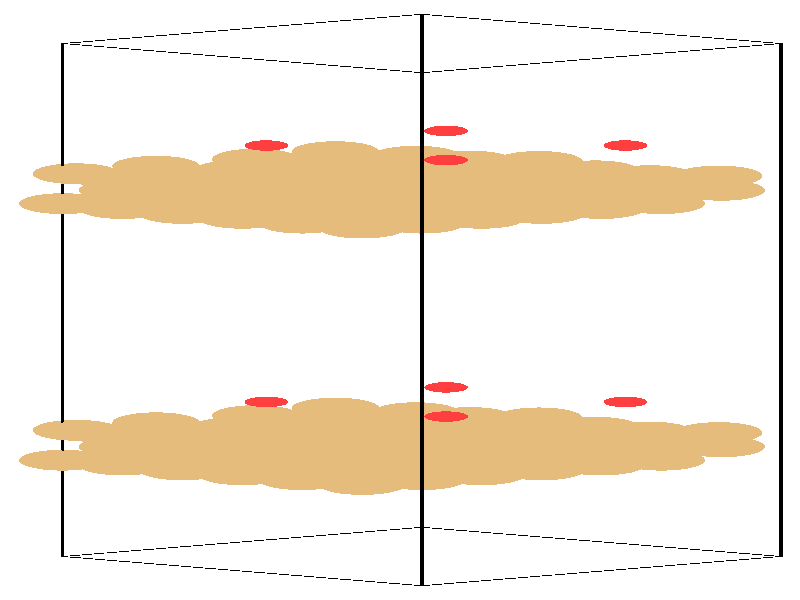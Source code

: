 #include "colors.inc"
#include "finish.inc"

global_settings {assumed_gamma 1 max_trace_level 6}
background {color White}
camera {orthographic
  right -24.13*x up 76.08*y
  direction 1.00*z
  location <0,0,50.00> look_at <0,0,0>}
light_source {<  2.00,   3.00,  40.00> color White
  area_light <0.70, 0, 0>, <0, 0.70, 0>, 3, 3
  adaptive 1 jitter}

#declare simple = finish {phong 0.7}
#declare pale = finish {ambient .5 diffuse .85 roughness .001 specular 0.200 }
#declare intermediate = finish {ambient 0.3 diffuse 0.6 specular 0.10 roughness 0.04 }
#declare vmd = finish {ambient .0 diffuse .65 phong 0.1 phong_size 40. specular 0.500 }
#declare jmol = finish {ambient .2 diffuse .6 specular 1 roughness .001 metallic}
#declare ase2 = finish {ambient 0.05 brilliance 3 diffuse 0.6 metallic specular 0.70 roughness 0.04 reflection 0.15}
#declare ase3 = finish {ambient .15 brilliance 2 diffuse .6 metallic specular 1. roughness .001 reflection .0}
#declare glass = finish {ambient .05 diffuse .3 specular 1. roughness .001}
#declare glass2 = finish {ambient .0 diffuse .3 specular 1. reflection .25 roughness .001}
#declare Rcell = 0.050;
#declare Rbond = 0.100;

#macro atom(LOC, R, COL, TRANS, FIN)
  sphere{LOC, R texture{pigment{color COL transmit TRANS} finish{FIN}}}
#end
#macro constrain(LOC, R, COL, TRANS FIN)
union{torus{R, Rcell rotate 45*z texture{pigment{color COL transmit TRANS} finish{FIN}}}
      torus{R, Rcell rotate -45*z texture{pigment{color COL transmit TRANS} finish{FIN}}}
      translate LOC}
#end

cylinder {<-10.17, -32.52, -33.83>, <  0.66, -36.23, -23.65>, Rcell pigment {Black}}
cylinder {<  0.66, -28.82, -44.00>, < 11.49, -32.52, -33.83>, Rcell pigment {Black}}
cylinder {<  0.66,  36.23, -20.33>, < 11.49,  32.52, -10.15>, Rcell pigment {Black}}
cylinder {<-10.17,  32.52, -10.15>, <  0.66,  28.82,   0.03>, Rcell pigment {Black}}
cylinder {<-10.17, -32.52, -33.83>, <  0.66, -28.82, -44.00>, Rcell pigment {Black}}
cylinder {<  0.66, -36.23, -23.65>, < 11.49, -32.52, -33.83>, Rcell pigment {Black}}
cylinder {<  0.66,  28.82,   0.03>, < 11.49,  32.52, -10.15>, Rcell pigment {Black}}
cylinder {<-10.17,  32.52, -10.15>, <  0.66,  36.23, -20.33>, Rcell pigment {Black}}
cylinder {<-10.17, -32.52, -33.83>, <-10.17,  32.52, -10.15>, Rcell pigment {Black}}
cylinder {<  0.66, -36.23, -23.65>, <  0.66,  28.82,   0.03>, Rcell pigment {Black}}
cylinder {< 11.49, -32.52, -33.83>, < 11.49,  32.52, -10.15>, Rcell pigment {Black}}
cylinder {<  0.66, -28.82, -44.00>, <  0.66,  36.23, -20.33>, Rcell pigment {Black}}
atom(<-10.17, -20.31, -29.38>, 1.32, rgb <0.78, 0.50, 0.20>, 0.0, ase3) // #0 
atom(< -8.37, -20.92, -27.68>, 1.32, rgb <0.78, 0.50, 0.20>, 0.0, ase3) // #1 
atom(< -6.56, -21.54, -25.99>, 1.32, rgb <0.78, 0.50, 0.20>, 0.0, ase3) // #2 
atom(< -8.37, -19.69, -31.08>, 1.32, rgb <0.78, 0.50, 0.20>, 0.0, ase3) // #3 
atom(< -6.56, -20.31, -29.38>, 1.32, rgb <0.78, 0.50, 0.20>, 0.0, ase3) // #4 
atom(< -4.76, -20.92, -27.68>, 1.32, rgb <0.78, 0.50, 0.20>, 0.0, ase3) // #5 
atom(< -6.56, -19.07, -32.77>, 1.32, rgb <0.78, 0.50, 0.20>, 0.0, ase3) // #6 
atom(< -4.76, -19.69, -31.08>, 1.32, rgb <0.78, 0.50, 0.20>, 0.0, ase3) // #7 
atom(< -2.95, -20.31, -29.38>, 1.32, rgb <0.78, 0.50, 0.20>, 0.0, ase3) // #8 
atom(< -8.37, -18.61, -28.76>, 1.32, rgb <0.78, 0.50, 0.20>, 0.0, ase3) // #9 
atom(< -6.56, -19.23, -27.07>, 1.32, rgb <0.78, 0.50, 0.20>, 0.0, ase3) // #10 
atom(< -4.76, -19.85, -25.37>, 1.32, rgb <0.78, 0.50, 0.20>, 0.0, ase3) // #11 
atom(< -6.56, -17.99, -30.46>, 1.32, rgb <0.78, 0.50, 0.20>, 0.0, ase3) // #12 
atom(< -4.76, -18.61, -28.76>, 1.32, rgb <0.78, 0.50, 0.20>, 0.0, ase3) // #13 
atom(< -2.95, -19.23, -27.07>, 1.32, rgb <0.78, 0.50, 0.20>, 0.0, ase3) // #14 
atom(< -4.76, -17.38, -32.15>, 1.32, rgb <0.78, 0.50, 0.20>, 0.0, ase3) // #15 
atom(< -2.95, -17.99, -30.46>, 1.32, rgb <0.78, 0.50, 0.20>, 0.0, ase3) // #16 
atom(< -1.14, -18.61, -28.76>, 1.32, rgb <0.78, 0.50, 0.20>, 0.0, ase3) // #17 
atom(< -9.76, -16.52, -28.37>, 1.32, rgb <0.78, 0.50, 0.20>, 0.0, ase3) // #18 
atom(< -8.39, -17.39, -26.58>, 1.32, rgb <0.78, 0.50, 0.20>, 0.0, ase3) // #19 
atom(< -6.58, -18.11, -24.96>, 1.32, rgb <0.78, 0.50, 0.20>, 0.0, ase3) // #20 
atom(< -7.36, -15.57, -30.18>, 1.32, rgb <0.78, 0.50, 0.20>, 0.0, ase3) // #21 
atom(< -5.99, -16.71, -27.69>, 1.32, rgb <0.78, 0.50, 0.20>, 0.0, ase3) // #22 
atom(< -4.40, -17.66, -25.87>, 1.32, rgb <0.78, 0.50, 0.20>, 0.0, ase3) // #23 
atom(<  4.19, -18.66, -22.00>, 1.32, rgb <0.78, 0.50, 0.20>, 0.0, ase3) // #24 
atom(< -4.93, -16.14, -30.02>, 1.32, rgb <0.78, 0.50, 0.20>, 0.0, ase3) // #25 
atom(< -3.30, -16.75, -28.27>, 1.32, rgb <0.78, 0.50, 0.20>, 0.0, ase3) // #26 
atom(<  1.39, -11.08, -34.42>, 0.66, rgb <1.00, 0.05, 0.05>, 0.0, ase3) // #27 
atom(< -0.73, -21.86, -27.00>, 0.76, rgb <0.56, 0.56, 0.56>, 0.0, ase3) // #28 
atom(<-10.17,  12.22, -17.54>, 1.32, rgb <0.78, 0.50, 0.20>, 0.0, ase3) // #29 
atom(< -8.37,  11.60, -15.85>, 1.32, rgb <0.78, 0.50, 0.20>, 0.0, ase3) // #30 
atom(< -6.56,  10.98, -14.15>, 1.32, rgb <0.78, 0.50, 0.20>, 0.0, ase3) // #31 
atom(< -8.37,  12.83, -19.24>, 1.32, rgb <0.78, 0.50, 0.20>, 0.0, ase3) // #32 
atom(< -6.56,  12.22, -17.54>, 1.32, rgb <0.78, 0.50, 0.20>, 0.0, ase3) // #33 
atom(< -4.76,  11.60, -15.85>, 1.32, rgb <0.78, 0.50, 0.20>, 0.0, ase3) // #34 
atom(< -6.56,  13.45, -20.93>, 1.32, rgb <0.78, 0.50, 0.20>, 0.0, ase3) // #35 
atom(< -4.76,  12.83, -19.24>, 1.32, rgb <0.78, 0.50, 0.20>, 0.0, ase3) // #36 
atom(< -2.95,  12.22, -17.54>, 1.32, rgb <0.78, 0.50, 0.20>, 0.0, ase3) // #37 
atom(< -8.37,  13.91, -16.92>, 1.32, rgb <0.78, 0.50, 0.20>, 0.0, ase3) // #38 
atom(< -6.56,  13.29, -15.23>, 1.32, rgb <0.78, 0.50, 0.20>, 0.0, ase3) // #39 
atom(< -4.76,  12.68, -13.53>, 1.32, rgb <0.78, 0.50, 0.20>, 0.0, ase3) // #40 
atom(< -6.56,  14.53, -18.62>, 1.32, rgb <0.78, 0.50, 0.20>, 0.0, ase3) // #41 
atom(< -4.76,  13.91, -16.92>, 1.32, rgb <0.78, 0.50, 0.20>, 0.0, ase3) // #42 
atom(< -2.95,  13.29, -15.23>, 1.32, rgb <0.78, 0.50, 0.20>, 0.0, ase3) // #43 
atom(< -4.76,  15.15, -20.32>, 1.32, rgb <0.78, 0.50, 0.20>, 0.0, ase3) // #44 
atom(< -2.95,  14.53, -18.62>, 1.32, rgb <0.78, 0.50, 0.20>, 0.0, ase3) // #45 
atom(< -1.14,  13.91, -16.92>, 1.32, rgb <0.78, 0.50, 0.20>, 0.0, ase3) // #46 
atom(< -9.76,  16.01, -16.53>, 1.32, rgb <0.78, 0.50, 0.20>, 0.0, ase3) // #47 
atom(< -8.39,  15.13, -14.75>, 1.32, rgb <0.78, 0.50, 0.20>, 0.0, ase3) // #48 
atom(< -6.58,  14.41, -13.12>, 1.32, rgb <0.78, 0.50, 0.20>, 0.0, ase3) // #49 
atom(< -7.36,  16.96, -18.34>, 1.32, rgb <0.78, 0.50, 0.20>, 0.0, ase3) // #50 
atom(< -5.99,  15.82, -15.86>, 1.32, rgb <0.78, 0.50, 0.20>, 0.0, ase3) // #51 
atom(< -4.40,  14.86, -14.04>, 1.32, rgb <0.78, 0.50, 0.20>, 0.0, ase3) // #52 
atom(<  4.19,  13.87, -10.16>, 1.32, rgb <0.78, 0.50, 0.20>, 0.0, ase3) // #53 
atom(< -4.93,  16.38, -18.19>, 1.32, rgb <0.78, 0.50, 0.20>, 0.0, ase3) // #54 
atom(< -3.30,  15.77, -16.43>, 1.32, rgb <0.78, 0.50, 0.20>, 0.0, ase3) // #55 
atom(<  1.39,  21.44, -22.59>, 0.66, rgb <1.00, 0.05, 0.05>, 0.0, ase3) // #56 
atom(< -0.73,  10.66, -15.16>, 0.76, rgb <0.56, 0.56, 0.56>, 0.0, ase3) // #57 
atom(< -4.76, -18.45, -34.47>, 1.32, rgb <0.78, 0.50, 0.20>, 0.0, ase3) // #58 
atom(< -2.95, -19.07, -32.77>, 1.32, rgb <0.78, 0.50, 0.20>, 0.0, ase3) // #59 
atom(< -1.15, -19.69, -31.08>, 1.32, rgb <0.78, 0.50, 0.20>, 0.0, ase3) // #60 
atom(< -2.95, -17.84, -36.16>, 1.32, rgb <0.78, 0.50, 0.20>, 0.0, ase3) // #61 
atom(< -1.15, -18.45, -34.47>, 1.32, rgb <0.78, 0.50, 0.20>, 0.0, ase3) // #62 
atom(<  0.66, -19.07, -32.77>, 1.32, rgb <0.78, 0.50, 0.20>, 0.0, ase3) // #63 
atom(< -1.15, -17.22, -37.86>, 1.32, rgb <0.78, 0.50, 0.20>, 0.0, ase3) // #64 
atom(<  0.66, -17.84, -36.16>, 1.32, rgb <0.78, 0.50, 0.20>, 0.0, ase3) // #65 
atom(<  2.46, -18.45, -34.47>, 1.32, rgb <0.78, 0.50, 0.20>, 0.0, ase3) // #66 
atom(< -2.95, -16.76, -33.85>, 1.32, rgb <0.78, 0.50, 0.20>, 0.0, ase3) // #67 
atom(< -1.15, -17.38, -32.15>, 1.32, rgb <0.78, 0.50, 0.20>, 0.0, ase3) // #68 
atom(<  0.66, -17.99, -30.46>, 1.32, rgb <0.78, 0.50, 0.20>, 0.0, ase3) // #69 
atom(< -1.15, -16.14, -35.55>, 1.32, rgb <0.78, 0.50, 0.20>, 0.0, ase3) // #70 
atom(<  0.66, -16.76, -33.85>, 1.32, rgb <0.78, 0.50, 0.20>, 0.0, ase3) // #71 
atom(<  2.46, -17.38, -32.15>, 1.32, rgb <0.78, 0.50, 0.20>, 0.0, ase3) // #72 
atom(<  0.66, -15.52, -37.24>, 1.32, rgb <0.78, 0.50, 0.20>, 0.0, ase3) // #73 
atom(<  2.46, -16.14, -35.55>, 1.32, rgb <0.78, 0.50, 0.20>, 0.0, ase3) // #74 
atom(<  4.27, -16.76, -33.85>, 1.32, rgb <0.78, 0.50, 0.20>, 0.0, ase3) // #75 
atom(< -4.35, -14.66, -33.46>, 1.32, rgb <0.78, 0.50, 0.20>, 0.0, ase3) // #76 
atom(< -2.97, -15.54, -31.67>, 1.32, rgb <0.78, 0.50, 0.20>, 0.0, ase3) // #77 
atom(< -1.16, -16.26, -30.05>, 1.32, rgb <0.78, 0.50, 0.20>, 0.0, ase3) // #78 
atom(< -1.95, -13.71, -35.26>, 1.32, rgb <0.78, 0.50, 0.20>, 0.0, ase3) // #79 
atom(< -0.58, -14.85, -32.78>, 1.32, rgb <0.78, 0.50, 0.20>, 0.0, ase3) // #80 
atom(<  1.01, -15.81, -30.96>, 1.32, rgb <0.78, 0.50, 0.20>, 0.0, ase3) // #81 
atom(<  9.61, -16.81, -27.09>, 1.32, rgb <0.78, 0.50, 0.20>, 0.0, ase3) // #82 
atom(<  0.48, -14.29, -35.11>, 1.32, rgb <0.78, 0.50, 0.20>, 0.0, ase3) // #83 
atom(<  2.11, -14.90, -33.36>, 1.32, rgb <0.78, 0.50, 0.20>, 0.0, ase3) // #84 
atom(< -4.03, -12.93, -29.34>, 0.66, rgb <1.00, 0.05, 0.05>, 0.0, ase3) // #85 
atom(<  4.68, -20.01, -32.09>, 0.76, rgb <0.56, 0.56, 0.56>, 0.0, ase3) // #86 
atom(< -4.76,  14.07, -22.63>, 1.32, rgb <0.78, 0.50, 0.20>, 0.0, ase3) // #87 
atom(< -2.95,  13.45, -20.93>, 1.32, rgb <0.78, 0.50, 0.20>, 0.0, ase3) // #88 
atom(< -1.15,  12.83, -19.24>, 1.32, rgb <0.78, 0.50, 0.20>, 0.0, ase3) // #89 
atom(< -2.95,  14.69, -24.33>, 1.32, rgb <0.78, 0.50, 0.20>, 0.0, ase3) // #90 
atom(< -1.15,  14.07, -22.63>, 1.32, rgb <0.78, 0.50, 0.20>, 0.0, ase3) // #91 
atom(<  0.66,  13.45, -20.93>, 1.32, rgb <0.78, 0.50, 0.20>, 0.0, ase3) // #92 
atom(< -1.15,  15.30, -26.02>, 1.32, rgb <0.78, 0.50, 0.20>, 0.0, ase3) // #93 
atom(<  0.66,  14.69, -24.33>, 1.32, rgb <0.78, 0.50, 0.20>, 0.0, ase3) // #94 
atom(<  2.46,  14.07, -22.63>, 1.32, rgb <0.78, 0.50, 0.20>, 0.0, ase3) // #95 
atom(< -2.95,  15.76, -22.01>, 1.32, rgb <0.78, 0.50, 0.20>, 0.0, ase3) // #96 
atom(< -1.15,  15.15, -20.32>, 1.32, rgb <0.78, 0.50, 0.20>, 0.0, ase3) // #97 
atom(<  0.66,  14.53, -18.62>, 1.32, rgb <0.78, 0.50, 0.20>, 0.0, ase3) // #98 
atom(< -1.15,  16.38, -23.71>, 1.32, rgb <0.78, 0.50, 0.20>, 0.0, ase3) // #99 
atom(<  0.66,  15.76, -22.01>, 1.32, rgb <0.78, 0.50, 0.20>, 0.0, ase3) // #100 
atom(<  2.46,  15.15, -20.32>, 1.32, rgb <0.78, 0.50, 0.20>, 0.0, ase3) // #101 
atom(<  0.66,  17.00, -25.41>, 1.32, rgb <0.78, 0.50, 0.20>, 0.0, ase3) // #102 
atom(<  2.46,  16.38, -23.71>, 1.32, rgb <0.78, 0.50, 0.20>, 0.0, ase3) // #103 
atom(<  4.27,  15.76, -22.01>, 1.32, rgb <0.78, 0.50, 0.20>, 0.0, ase3) // #104 
atom(< -4.35,  17.86, -21.62>, 1.32, rgb <0.78, 0.50, 0.20>, 0.0, ase3) // #105 
atom(< -2.97,  16.98, -19.83>, 1.32, rgb <0.78, 0.50, 0.20>, 0.0, ase3) // #106 
atom(< -1.16,  16.26, -18.21>, 1.32, rgb <0.78, 0.50, 0.20>, 0.0, ase3) // #107 
atom(< -1.95,  18.81, -23.43>, 1.32, rgb <0.78, 0.50, 0.20>, 0.0, ase3) // #108 
atom(< -0.58,  17.67, -20.94>, 1.32, rgb <0.78, 0.50, 0.20>, 0.0, ase3) // #109 
atom(<  1.01,  16.71, -19.13>, 1.32, rgb <0.78, 0.50, 0.20>, 0.0, ase3) // #110 
atom(<  9.61,  15.72, -15.25>, 1.32, rgb <0.78, 0.50, 0.20>, 0.0, ase3) // #111 
atom(<  0.48,  18.24, -23.28>, 1.32, rgb <0.78, 0.50, 0.20>, 0.0, ase3) // #112 
atom(<  2.11,  17.62, -21.52>, 1.32, rgb <0.78, 0.50, 0.20>, 0.0, ase3) // #113 
atom(< -4.03,  19.59, -17.50>, 0.66, rgb <1.00, 0.05, 0.05>, 0.0, ase3) // #114 
atom(<  4.68,  12.51, -20.25>, 0.76, rgb <0.56, 0.56, 0.56>, 0.0, ase3) // #115 
atom(< -4.76, -22.16, -24.29>, 1.32, rgb <0.78, 0.50, 0.20>, 0.0, ase3) // #116 
atom(< -2.95, -22.78, -22.59>, 1.32, rgb <0.78, 0.50, 0.20>, 0.0, ase3) // #117 
atom(< -1.14, -23.39, -20.90>, 1.32, rgb <0.78, 0.50, 0.20>, 0.0, ase3) // #118 
atom(< -2.95, -21.54, -25.99>, 1.32, rgb <0.78, 0.50, 0.20>, 0.0, ase3) // #119 
atom(< -1.15, -22.16, -24.29>, 1.32, rgb <0.78, 0.50, 0.20>, 0.0, ase3) // #120 
atom(<  0.66, -22.78, -22.59>, 1.32, rgb <0.78, 0.50, 0.20>, 0.0, ase3) // #121 
atom(< -1.15, -20.92, -27.68>, 1.32, rgb <0.78, 0.50, 0.20>, 0.0, ase3) // #122 
atom(<  0.66, -21.54, -25.99>, 1.32, rgb <0.78, 0.50, 0.20>, 0.0, ase3) // #123 
atom(<  2.46, -22.16, -24.29>, 1.32, rgb <0.78, 0.50, 0.20>, 0.0, ase3) // #124 
atom(< -2.95, -20.46, -23.67>, 1.32, rgb <0.78, 0.50, 0.20>, 0.0, ase3) // #125 
atom(< -1.15, -21.08, -21.98>, 1.32, rgb <0.78, 0.50, 0.20>, 0.0, ase3) // #126 
atom(<  0.66, -21.70, -20.28>, 1.32, rgb <0.78, 0.50, 0.20>, 0.0, ase3) // #127 
atom(< -1.15, -19.85, -25.37>, 1.32, rgb <0.78, 0.50, 0.20>, 0.0, ase3) // #128 
atom(<  0.66, -20.46, -23.67>, 1.32, rgb <0.78, 0.50, 0.20>, 0.0, ase3) // #129 
atom(<  2.46, -21.08, -21.98>, 1.32, rgb <0.78, 0.50, 0.20>, 0.0, ase3) // #130 
atom(<  0.66, -19.23, -27.07>, 1.32, rgb <0.78, 0.50, 0.20>, 0.0, ase3) // #131 
atom(<  2.46, -19.85, -25.37>, 1.32, rgb <0.78, 0.50, 0.20>, 0.0, ase3) // #132 
atom(<  4.27, -20.46, -23.67>, 1.32, rgb <0.78, 0.50, 0.20>, 0.0, ase3) // #133 
atom(< -4.35, -18.37, -23.28>, 1.32, rgb <0.78, 0.50, 0.20>, 0.0, ase3) // #134 
atom(< -2.97, -19.25, -21.50>, 1.32, rgb <0.78, 0.50, 0.20>, 0.0, ase3) // #135 
atom(< -1.16, -19.96, -19.87>, 1.32, rgb <0.78, 0.50, 0.20>, 0.0, ase3) // #136 
atom(< -1.95, -17.42, -25.09>, 1.32, rgb <0.78, 0.50, 0.20>, 0.0, ase3) // #137 
atom(< -0.58, -18.56, -22.61>, 1.32, rgb <0.78, 0.50, 0.20>, 0.0, ase3) // #138 
atom(<  1.01, -19.51, -20.79>, 1.32, rgb <0.78, 0.50, 0.20>, 0.0, ase3) // #139 
atom(< -1.22, -16.81, -27.09>, 1.32, rgb <0.78, 0.50, 0.20>, 0.0, ase3) // #140 
atom(<  0.48, -17.99, -24.94>, 1.32, rgb <0.78, 0.50, 0.20>, 0.0, ase3) // #141 
atom(<  2.11, -18.61, -23.18>, 1.32, rgb <0.78, 0.50, 0.20>, 0.0, ase3) // #142 
atom(<  6.80, -12.93, -29.34>, 0.66, rgb <1.00, 0.05, 0.05>, 0.0, ase3) // #143 
atom(< -6.15, -20.01, -32.09>, 0.76, rgb <0.56, 0.56, 0.56>, 0.0, ase3) // #144 
atom(< -4.76,  10.36, -12.45>, 1.32, rgb <0.78, 0.50, 0.20>, 0.0, ase3) // #145 
atom(< -2.95,   9.75, -10.76>, 1.32, rgb <0.78, 0.50, 0.20>, 0.0, ase3) // #146 
atom(< -1.14,   9.13,  -9.06>, 1.32, rgb <0.78, 0.50, 0.20>, 0.0, ase3) // #147 
atom(< -2.95,  10.98, -14.15>, 1.32, rgb <0.78, 0.50, 0.20>, 0.0, ase3) // #148 
atom(< -1.15,  10.36, -12.45>, 1.32, rgb <0.78, 0.50, 0.20>, 0.0, ase3) // #149 
atom(<  0.66,   9.75, -10.76>, 1.32, rgb <0.78, 0.50, 0.20>, 0.0, ase3) // #150 
atom(< -1.15,  11.60, -15.85>, 1.32, rgb <0.78, 0.50, 0.20>, 0.0, ase3) // #151 
atom(<  0.66,  10.98, -14.15>, 1.32, rgb <0.78, 0.50, 0.20>, 0.0, ase3) // #152 
atom(<  2.46,  10.36, -12.45>, 1.32, rgb <0.78, 0.50, 0.20>, 0.0, ase3) // #153 
atom(< -2.95,  12.06, -11.84>, 1.32, rgb <0.78, 0.50, 0.20>, 0.0, ase3) // #154 
atom(< -1.15,  11.44, -10.14>, 1.32, rgb <0.78, 0.50, 0.20>, 0.0, ase3) // #155 
atom(<  0.66,  10.83,  -8.44>, 1.32, rgb <0.78, 0.50, 0.20>, 0.0, ase3) // #156 
atom(< -1.15,  12.68, -13.53>, 1.32, rgb <0.78, 0.50, 0.20>, 0.0, ase3) // #157 
atom(<  0.66,  12.06, -11.84>, 1.32, rgb <0.78, 0.50, 0.20>, 0.0, ase3) // #158 
atom(<  2.46,  11.44, -10.14>, 1.32, rgb <0.78, 0.50, 0.20>, 0.0, ase3) // #159 
atom(<  0.66,  13.29, -15.23>, 1.32, rgb <0.78, 0.50, 0.20>, 0.0, ase3) // #160 
atom(<  2.46,  12.68, -13.53>, 1.32, rgb <0.78, 0.50, 0.20>, 0.0, ase3) // #161 
atom(<  4.27,  12.06, -11.84>, 1.32, rgb <0.78, 0.50, 0.20>, 0.0, ase3) // #162 
atom(< -4.35,  14.15, -11.45>, 1.32, rgb <0.78, 0.50, 0.20>, 0.0, ase3) // #163 
atom(< -2.97,  13.28,  -9.66>, 1.32, rgb <0.78, 0.50, 0.20>, 0.0, ase3) // #164 
atom(< -1.16,  12.56,  -8.04>, 1.32, rgb <0.78, 0.50, 0.20>, 0.0, ase3) // #165 
atom(< -1.95,  15.10, -13.25>, 1.32, rgb <0.78, 0.50, 0.20>, 0.0, ase3) // #166 
atom(< -0.58,  13.96, -10.77>, 1.32, rgb <0.78, 0.50, 0.20>, 0.0, ase3) // #167 
atom(<  1.01,  13.01,  -8.95>, 1.32, rgb <0.78, 0.50, 0.20>, 0.0, ase3) // #168 
atom(< -1.22,  15.72, -15.25>, 1.32, rgb <0.78, 0.50, 0.20>, 0.0, ase3) // #169 
atom(<  0.48,  14.53, -13.10>, 1.32, rgb <0.78, 0.50, 0.20>, 0.0, ase3) // #170 
atom(<  2.11,  13.92, -11.34>, 1.32, rgb <0.78, 0.50, 0.20>, 0.0, ase3) // #171 
atom(<  6.80,  19.59, -17.50>, 0.66, rgb <1.00, 0.05, 0.05>, 0.0, ase3) // #172 
atom(< -6.15,  12.51, -20.25>, 0.76, rgb <0.56, 0.56, 0.56>, 0.0, ase3) // #173 
atom(<  0.66, -20.31, -29.38>, 1.32, rgb <0.78, 0.50, 0.20>, 0.0, ase3) // #174 
atom(<  2.46, -20.92, -27.68>, 1.32, rgb <0.78, 0.50, 0.20>, 0.0, ase3) // #175 
atom(<  4.27, -21.54, -25.99>, 1.32, rgb <0.78, 0.50, 0.20>, 0.0, ase3) // #176 
atom(<  2.46, -19.69, -31.08>, 1.32, rgb <0.78, 0.50, 0.20>, 0.0, ase3) // #177 
atom(<  4.27, -20.31, -29.38>, 1.32, rgb <0.78, 0.50, 0.20>, 0.0, ase3) // #178 
atom(<  6.07, -20.92, -27.68>, 1.32, rgb <0.78, 0.50, 0.20>, 0.0, ase3) // #179 
atom(<  4.27, -19.07, -32.77>, 1.32, rgb <0.78, 0.50, 0.20>, 0.0, ase3) // #180 
atom(<  6.07, -19.69, -31.08>, 1.32, rgb <0.78, 0.50, 0.20>, 0.0, ase3) // #181 
atom(<  7.88, -20.31, -29.38>, 1.32, rgb <0.78, 0.50, 0.20>, 0.0, ase3) // #182 
atom(<  2.46, -18.61, -28.76>, 1.32, rgb <0.78, 0.50, 0.20>, 0.0, ase3) // #183 
atom(<  4.27, -19.23, -27.07>, 1.32, rgb <0.78, 0.50, 0.20>, 0.0, ase3) // #184 
atom(<  6.07, -19.85, -25.37>, 1.32, rgb <0.78, 0.50, 0.20>, 0.0, ase3) // #185 
atom(<  4.27, -17.99, -30.46>, 1.32, rgb <0.78, 0.50, 0.20>, 0.0, ase3) // #186 
atom(<  6.07, -18.61, -28.76>, 1.32, rgb <0.78, 0.50, 0.20>, 0.0, ase3) // #187 
atom(<  7.88, -19.23, -27.07>, 1.32, rgb <0.78, 0.50, 0.20>, 0.0, ase3) // #188 
atom(<  6.07, -17.38, -32.15>, 1.32, rgb <0.78, 0.50, 0.20>, 0.0, ase3) // #189 
atom(<  7.88, -17.99, -30.46>, 1.32, rgb <0.78, 0.50, 0.20>, 0.0, ase3) // #190 
atom(<  9.69, -18.61, -28.76>, 1.32, rgb <0.78, 0.50, 0.20>, 0.0, ase3) // #191 
atom(<  1.07, -16.52, -28.37>, 1.32, rgb <0.78, 0.50, 0.20>, 0.0, ase3) // #192 
atom(<  2.44, -17.39, -26.58>, 1.32, rgb <0.78, 0.50, 0.20>, 0.0, ase3) // #193 
atom(<  4.25, -18.11, -24.96>, 1.32, rgb <0.78, 0.50, 0.20>, 0.0, ase3) // #194 
atom(<  3.47, -15.57, -30.18>, 1.32, rgb <0.78, 0.50, 0.20>, 0.0, ase3) // #195 
atom(<  4.84, -16.71, -27.69>, 1.32, rgb <0.78, 0.50, 0.20>, 0.0, ase3) // #196 
atom(<  6.43, -17.66, -25.87>, 1.32, rgb <0.78, 0.50, 0.20>, 0.0, ase3) // #197 
atom(<  4.19, -14.95, -32.18>, 1.32, rgb <0.78, 0.50, 0.20>, 0.0, ase3) // #198 
atom(<  5.90, -16.14, -30.02>, 1.32, rgb <0.78, 0.50, 0.20>, 0.0, ase3) // #199 
atom(<  7.53, -16.75, -28.27>, 1.32, rgb <0.78, 0.50, 0.20>, 0.0, ase3) // #200 
atom(<  1.39, -14.78, -24.25>, 0.66, rgb <1.00, 0.05, 0.05>, 0.0, ase3) // #201 
atom(< -0.73, -18.16, -37.18>, 0.76, rgb <0.56, 0.56, 0.56>, 0.0, ase3) // #202 
atom(<  0.66,  12.22, -17.54>, 1.32, rgb <0.78, 0.50, 0.20>, 0.0, ase3) // #203 
atom(<  2.46,  11.60, -15.85>, 1.32, rgb <0.78, 0.50, 0.20>, 0.0, ase3) // #204 
atom(<  4.27,  10.98, -14.15>, 1.32, rgb <0.78, 0.50, 0.20>, 0.0, ase3) // #205 
atom(<  2.46,  12.83, -19.24>, 1.32, rgb <0.78, 0.50, 0.20>, 0.0, ase3) // #206 
atom(<  4.27,  12.22, -17.54>, 1.32, rgb <0.78, 0.50, 0.20>, 0.0, ase3) // #207 
atom(<  6.07,  11.60, -15.85>, 1.32, rgb <0.78, 0.50, 0.20>, 0.0, ase3) // #208 
atom(<  4.27,  13.45, -20.93>, 1.32, rgb <0.78, 0.50, 0.20>, 0.0, ase3) // #209 
atom(<  6.07,  12.83, -19.24>, 1.32, rgb <0.78, 0.50, 0.20>, 0.0, ase3) // #210 
atom(<  7.88,  12.22, -17.54>, 1.32, rgb <0.78, 0.50, 0.20>, 0.0, ase3) // #211 
atom(<  2.46,  13.91, -16.92>, 1.32, rgb <0.78, 0.50, 0.20>, 0.0, ase3) // #212 
atom(<  4.27,  13.29, -15.23>, 1.32, rgb <0.78, 0.50, 0.20>, 0.0, ase3) // #213 
atom(<  6.07,  12.68, -13.53>, 1.32, rgb <0.78, 0.50, 0.20>, 0.0, ase3) // #214 
atom(<  4.27,  14.53, -18.62>, 1.32, rgb <0.78, 0.50, 0.20>, 0.0, ase3) // #215 
atom(<  6.07,  13.91, -16.92>, 1.32, rgb <0.78, 0.50, 0.20>, 0.0, ase3) // #216 
atom(<  7.88,  13.29, -15.23>, 1.32, rgb <0.78, 0.50, 0.20>, 0.0, ase3) // #217 
atom(<  6.07,  15.15, -20.32>, 1.32, rgb <0.78, 0.50, 0.20>, 0.0, ase3) // #218 
atom(<  7.88,  14.53, -18.62>, 1.32, rgb <0.78, 0.50, 0.20>, 0.0, ase3) // #219 
atom(<  9.69,  13.91, -16.92>, 1.32, rgb <0.78, 0.50, 0.20>, 0.0, ase3) // #220 
atom(<  1.07,  16.01, -16.53>, 1.32, rgb <0.78, 0.50, 0.20>, 0.0, ase3) // #221 
atom(<  2.44,  15.13, -14.75>, 1.32, rgb <0.78, 0.50, 0.20>, 0.0, ase3) // #222 
atom(<  4.25,  14.41, -13.12>, 1.32, rgb <0.78, 0.50, 0.20>, 0.0, ase3) // #223 
atom(<  3.47,  16.96, -18.34>, 1.32, rgb <0.78, 0.50, 0.20>, 0.0, ase3) // #224 
atom(<  4.84,  15.82, -15.86>, 1.32, rgb <0.78, 0.50, 0.20>, 0.0, ase3) // #225 
atom(<  6.43,  14.86, -14.04>, 1.32, rgb <0.78, 0.50, 0.20>, 0.0, ase3) // #226 
atom(<  4.19,  17.57, -20.34>, 1.32, rgb <0.78, 0.50, 0.20>, 0.0, ase3) // #227 
atom(<  5.90,  16.38, -18.19>, 1.32, rgb <0.78, 0.50, 0.20>, 0.0, ase3) // #228 
atom(<  7.53,  15.77, -16.43>, 1.32, rgb <0.78, 0.50, 0.20>, 0.0, ase3) // #229 
atom(<  1.39,  17.74, -12.41>, 0.66, rgb <1.00, 0.05, 0.05>, 0.0, ase3) // #230 
atom(< -0.73,  14.36, -25.34>, 0.76, rgb <0.56, 0.56, 0.56>, 0.0, ase3) // #231 
